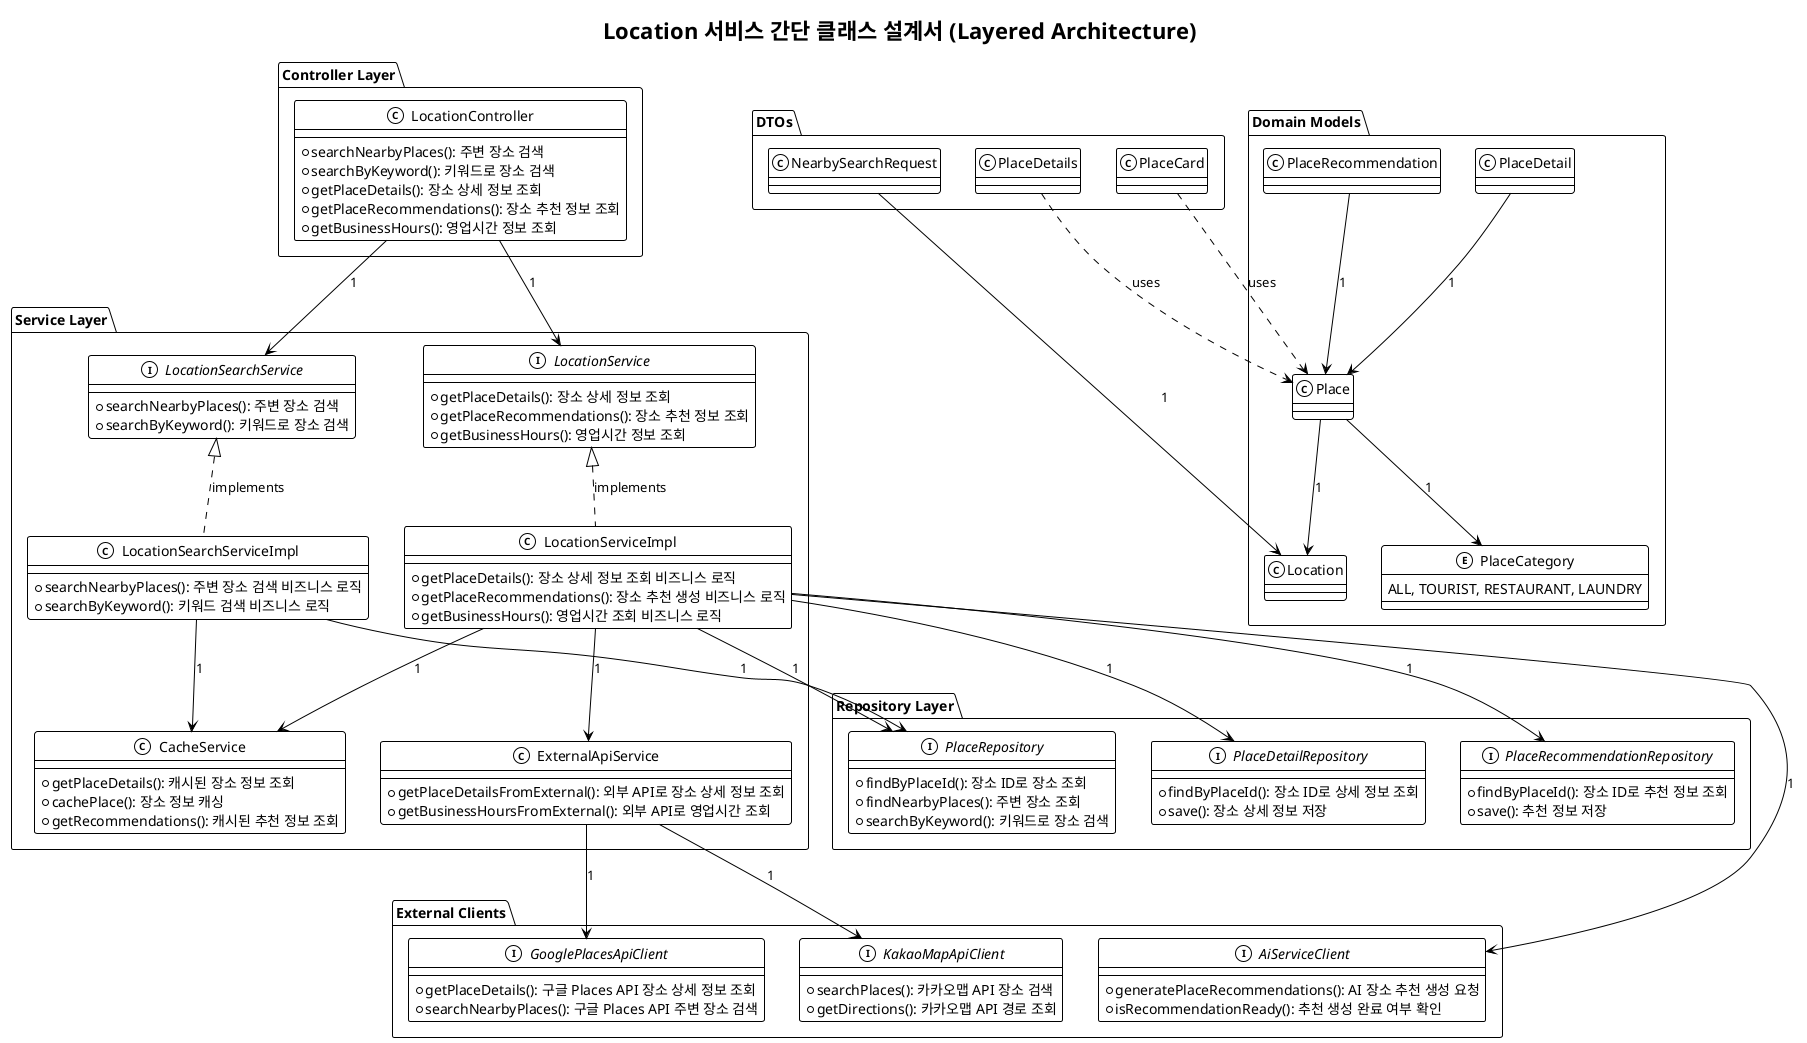 @startuml
!theme mono

title Location 서비스 간단 클래스 설계서 (Layered Architecture)

' ======================================
' Core Layers
' ======================================
package "Controller Layer" {
    class LocationController {
        +searchNearbyPlaces(): 주변 장소 검색
        +searchByKeyword(): 키워드로 장소 검색
        +getPlaceDetails(): 장소 상세 정보 조회
        +getPlaceRecommendations(): 장소 추천 정보 조회
        +getBusinessHours(): 영업시간 정보 조회
    }
}

package "Service Layer" {
    interface LocationService {
        +getPlaceDetails(): 장소 상세 정보 조회
        +getPlaceRecommendations(): 장소 추천 정보 조회
        +getBusinessHours(): 영업시간 정보 조회
    }
    
    interface LocationSearchService {
        +searchNearbyPlaces(): 주변 장소 검색
        +searchByKeyword(): 키워드로 장소 검색
    }
    
    class LocationServiceImpl {
        +getPlaceDetails(): 장소 상세 정보 조회 비즈니스 로직
        +getPlaceRecommendations(): 장소 추천 생성 비즈니스 로직
        +getBusinessHours(): 영업시간 조회 비즈니스 로직
    }
    
    class LocationSearchServiceImpl {
        +searchNearbyPlaces(): 주변 장소 검색 비즈니스 로직
        +searchByKeyword(): 키워드 검색 비즈니스 로직
    }
    
    class ExternalApiService {
        +getPlaceDetailsFromExternal(): 외부 API로 장소 상세 정보 조회
        +getBusinessHoursFromExternal(): 외부 API로 영업시간 조회
    }
    
    class CacheService {
        +getPlaceDetails(): 캐시된 장소 정보 조회
        +cachePlace(): 장소 정보 캐싱
        +getRecommendations(): 캐시된 추천 정보 조회
    }
}

package "Repository Layer" {
    interface PlaceRepository {
        +findByPlaceId(): 장소 ID로 장소 조회
        +findNearbyPlaces(): 주변 장소 조회
        +searchByKeyword(): 키워드로 장소 검색
    }
    
    interface PlaceDetailRepository {
        +findByPlaceId(): 장소 ID로 상세 정보 조회
        +save(): 장소 상세 정보 저장
    }
    
    interface PlaceRecommendationRepository {
        +findByPlaceId(): 장소 ID로 추천 정보 조회
        +save(): 추천 정보 저장
    }
}

package "External Clients" {
    interface AiServiceClient {
        +generatePlaceRecommendations(): AI 장소 추천 생성 요청
        +isRecommendationReady(): 추천 생성 완료 여부 확인
    }
    
    interface GooglePlacesApiClient {
        +getPlaceDetails(): 구글 Places API 장소 상세 정보 조회
        +searchNearbyPlaces(): 구글 Places API 주변 장소 검색
    }
    
    interface KakaoMapApiClient {
        +searchPlaces(): 카카오맵 API 장소 검색
        +getDirections(): 카카오맵 API 경로 조회
    }
}

' ======================================
' Core Domain Models
' ======================================
package "Domain Models" {
    class Place
    
    class PlaceDetail
    
    class PlaceRecommendation
    
    class Location
    
    enum PlaceCategory {
        ALL, TOURIST, RESTAURANT, LAUNDRY
    }
}

' ======================================
' Key DTOs
' ======================================
package "DTOs" {
    class NearbySearchRequest
    
    class PlaceDetails
    
    class PlaceCard
}

' ======================================
' Layer Dependencies (Layered Architecture)
' ======================================
LocationController --> LocationService : 1
LocationController --> LocationSearchService : 1

LocationService <|.. LocationServiceImpl : implements
LocationSearchService <|.. LocationSearchServiceImpl : implements

LocationServiceImpl --> PlaceRepository : 1
LocationServiceImpl --> PlaceDetailRepository : 1
LocationServiceImpl --> PlaceRecommendationRepository : 1
LocationServiceImpl --> ExternalApiService : 1
LocationServiceImpl --> CacheService : 1
LocationServiceImpl --> AiServiceClient : 1

LocationSearchServiceImpl --> PlaceRepository : 1
LocationSearchServiceImpl --> CacheService : 1

ExternalApiService --> GooglePlacesApiClient : 1
ExternalApiService --> KakaoMapApiClient : 1

' ======================================
' Domain Relationships
' ======================================
Place --> Location : 1
Place --> PlaceCategory : 1
PlaceDetail --> Place : 1
PlaceRecommendation --> Place : 1

' ======================================
' DTO Relationships
' ======================================
NearbySearchRequest --> Location : 1
PlaceDetails ..> Place : uses
PlaceCard ..> Place : uses

@enduml